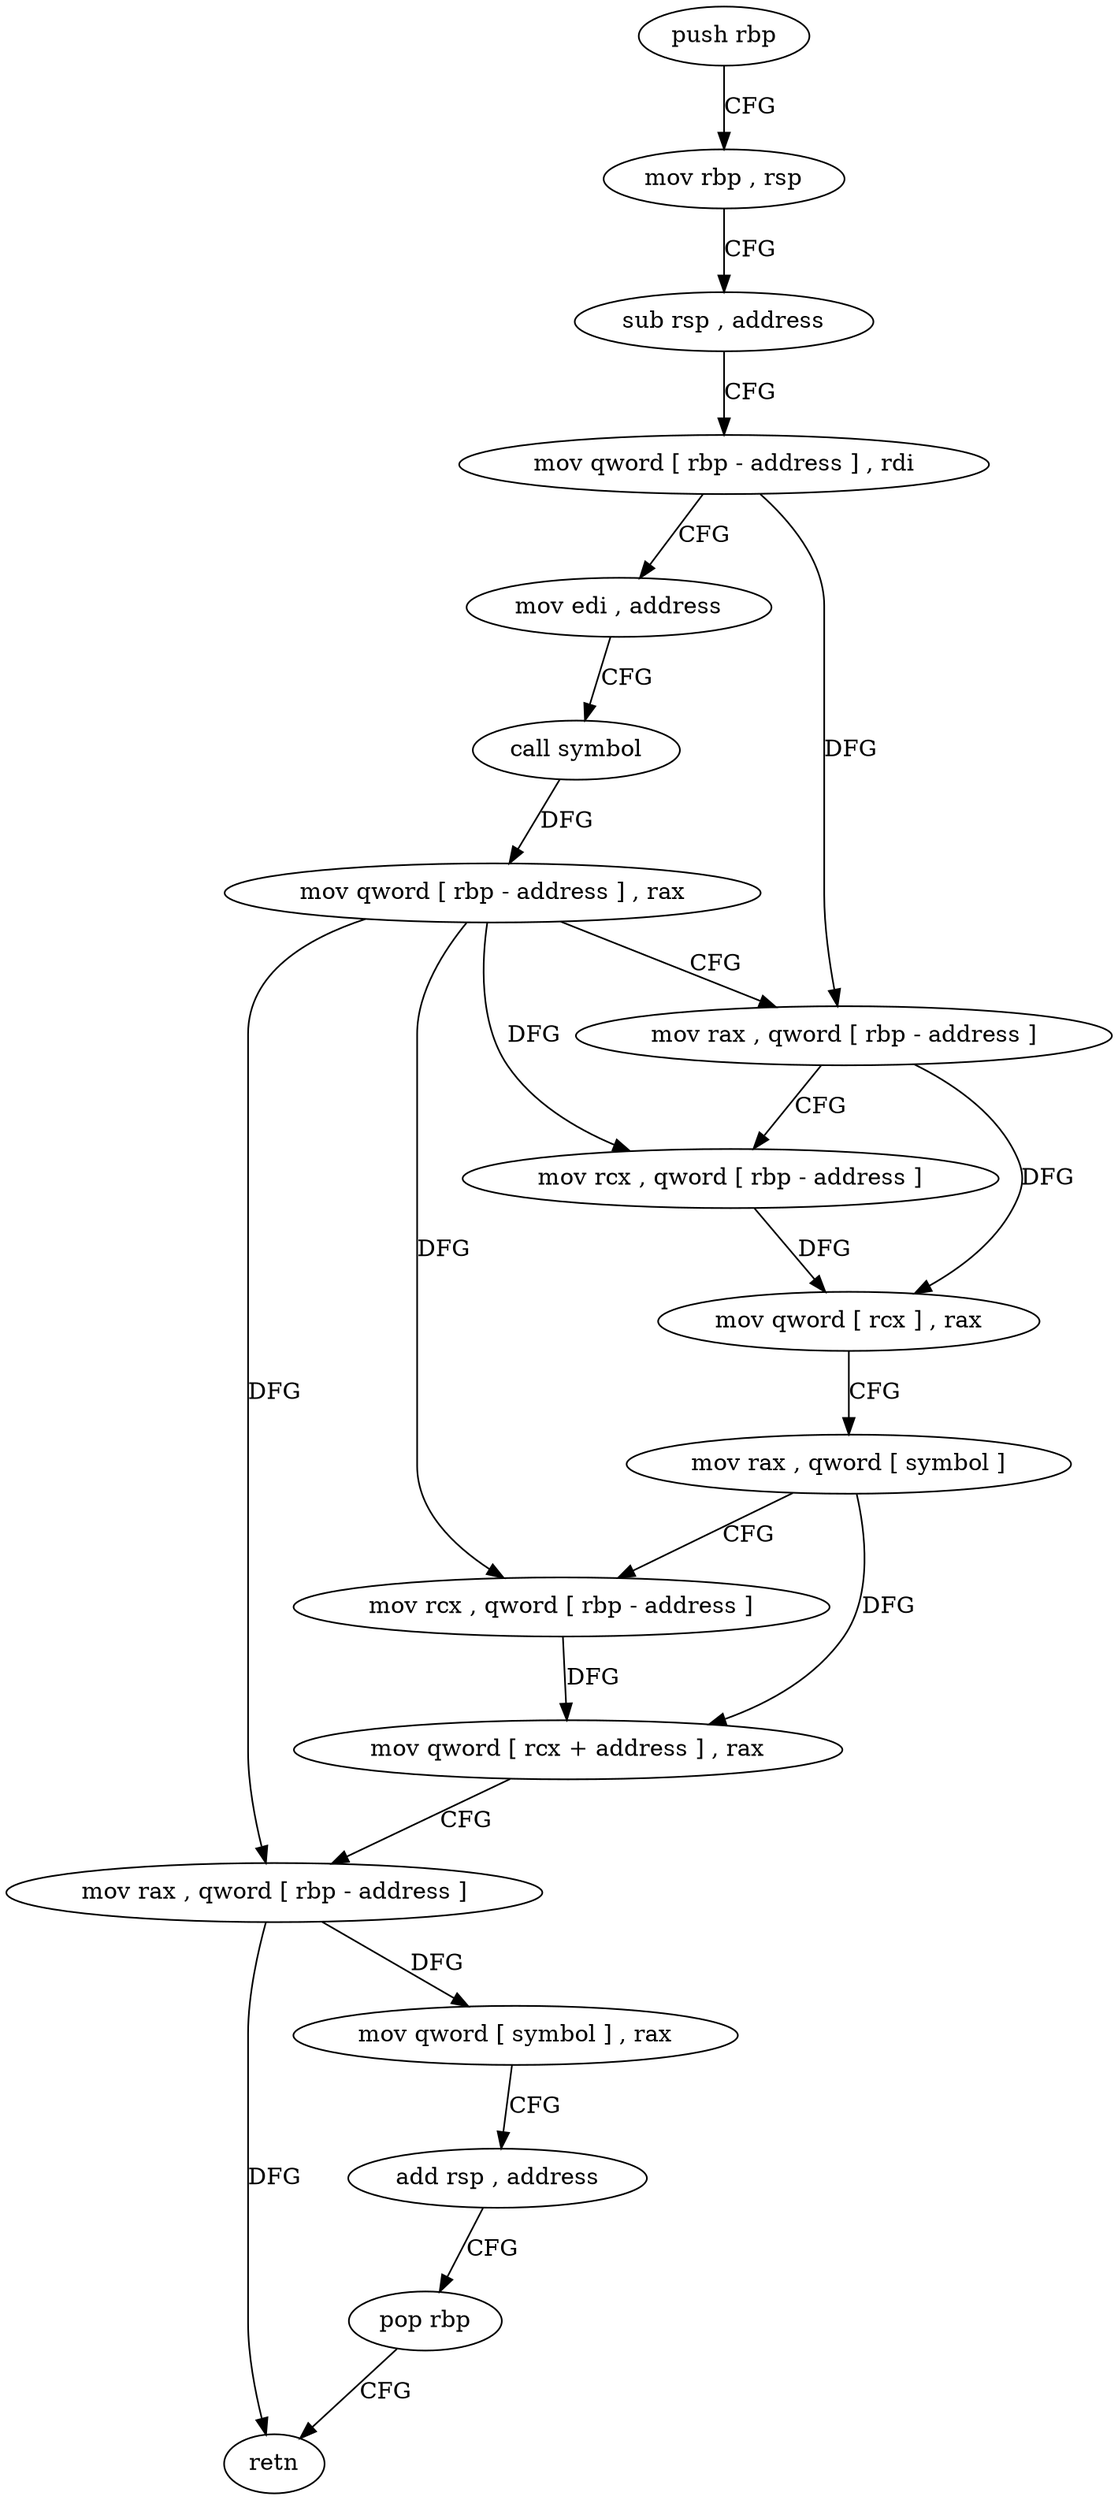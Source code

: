 digraph "func" {
"4225968" [label = "push rbp" ]
"4225969" [label = "mov rbp , rsp" ]
"4225972" [label = "sub rsp , address" ]
"4225976" [label = "mov qword [ rbp - address ] , rdi" ]
"4225980" [label = "mov edi , address" ]
"4225985" [label = "call symbol" ]
"4225990" [label = "mov qword [ rbp - address ] , rax" ]
"4225994" [label = "mov rax , qword [ rbp - address ]" ]
"4225998" [label = "mov rcx , qword [ rbp - address ]" ]
"4226002" [label = "mov qword [ rcx ] , rax" ]
"4226005" [label = "mov rax , qword [ symbol ]" ]
"4226013" [label = "mov rcx , qword [ rbp - address ]" ]
"4226017" [label = "mov qword [ rcx + address ] , rax" ]
"4226021" [label = "mov rax , qword [ rbp - address ]" ]
"4226025" [label = "mov qword [ symbol ] , rax" ]
"4226033" [label = "add rsp , address" ]
"4226037" [label = "pop rbp" ]
"4226038" [label = "retn" ]
"4225968" -> "4225969" [ label = "CFG" ]
"4225969" -> "4225972" [ label = "CFG" ]
"4225972" -> "4225976" [ label = "CFG" ]
"4225976" -> "4225980" [ label = "CFG" ]
"4225976" -> "4225994" [ label = "DFG" ]
"4225980" -> "4225985" [ label = "CFG" ]
"4225985" -> "4225990" [ label = "DFG" ]
"4225990" -> "4225994" [ label = "CFG" ]
"4225990" -> "4225998" [ label = "DFG" ]
"4225990" -> "4226013" [ label = "DFG" ]
"4225990" -> "4226021" [ label = "DFG" ]
"4225994" -> "4225998" [ label = "CFG" ]
"4225994" -> "4226002" [ label = "DFG" ]
"4225998" -> "4226002" [ label = "DFG" ]
"4226002" -> "4226005" [ label = "CFG" ]
"4226005" -> "4226013" [ label = "CFG" ]
"4226005" -> "4226017" [ label = "DFG" ]
"4226013" -> "4226017" [ label = "DFG" ]
"4226017" -> "4226021" [ label = "CFG" ]
"4226021" -> "4226025" [ label = "DFG" ]
"4226021" -> "4226038" [ label = "DFG" ]
"4226025" -> "4226033" [ label = "CFG" ]
"4226033" -> "4226037" [ label = "CFG" ]
"4226037" -> "4226038" [ label = "CFG" ]
}
